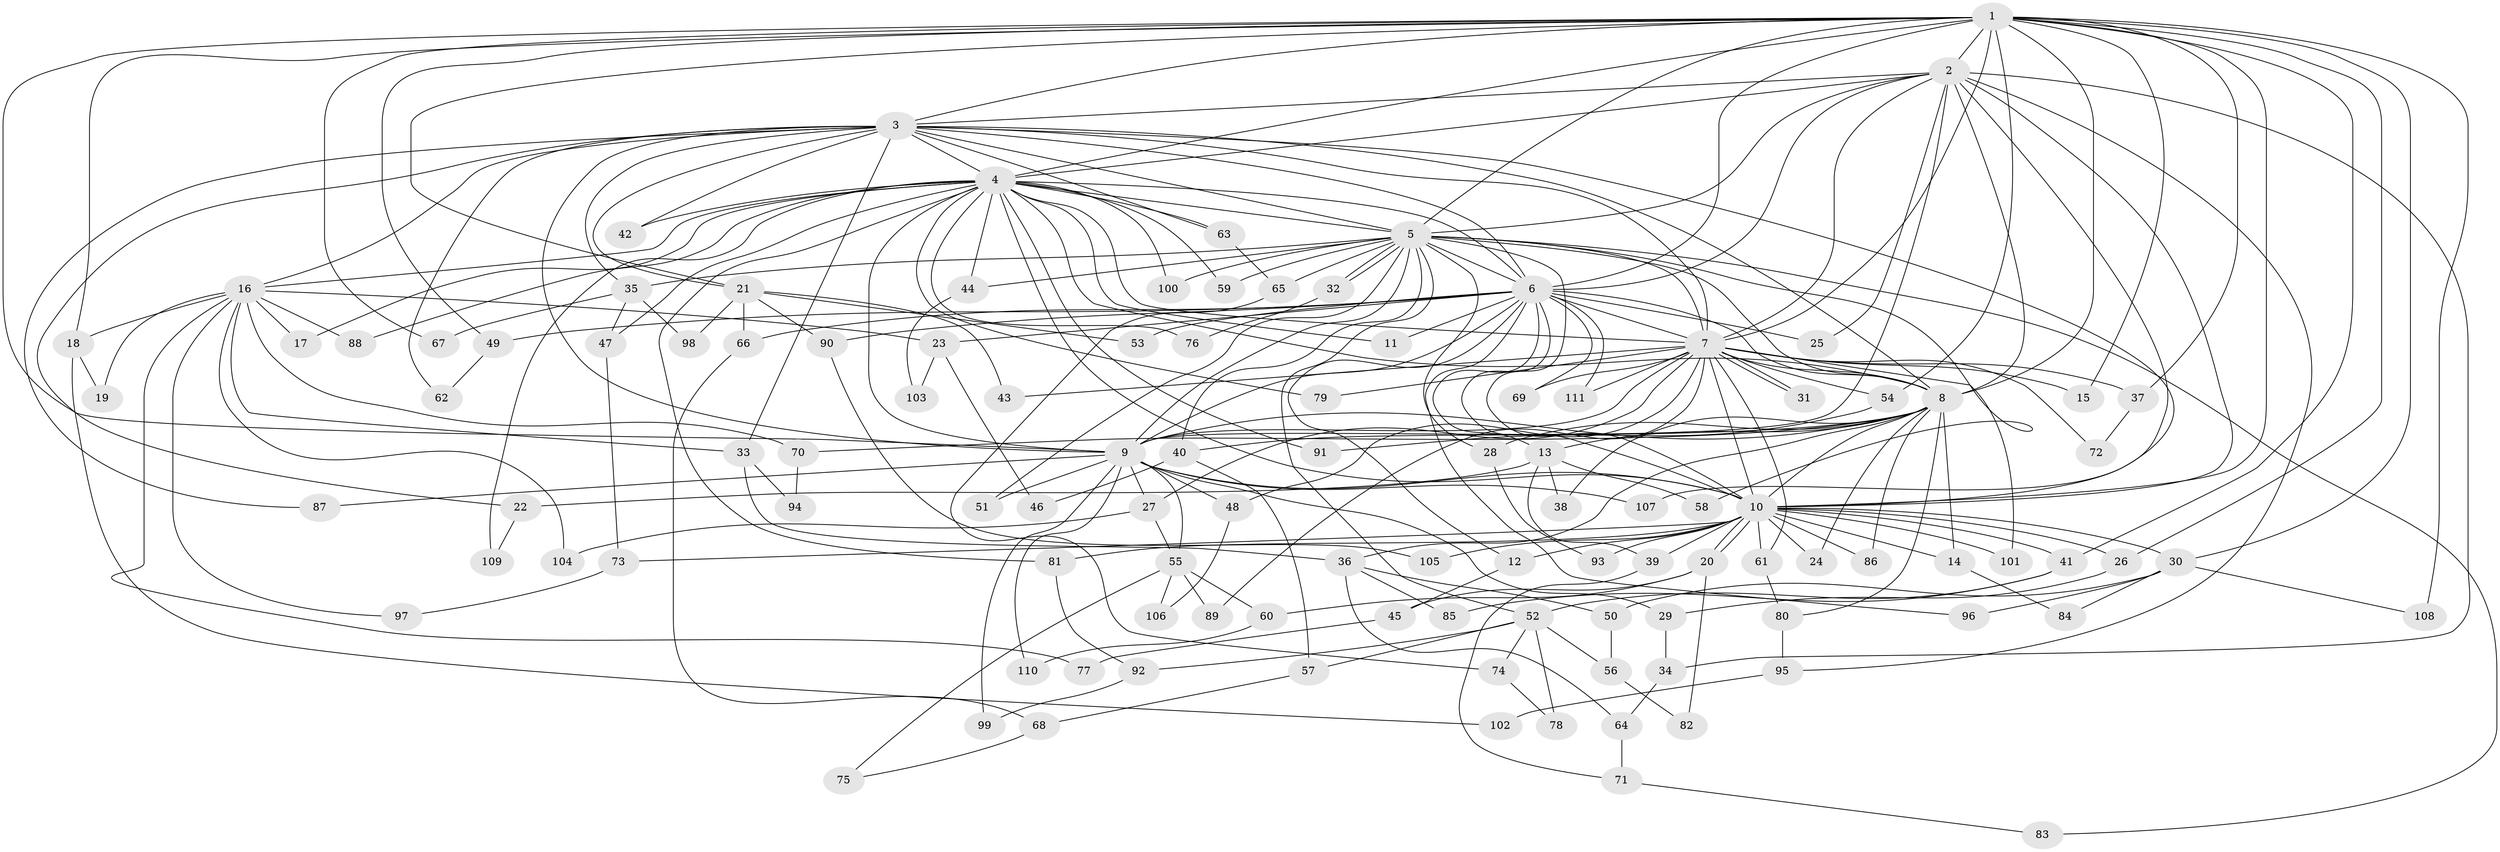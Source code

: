 // coarse degree distribution, {13: 0.06060606060606061, 8: 0.06060606060606061, 21: 0.030303030303030304, 12: 0.030303030303030304, 19: 0.030303030303030304, 1: 0.09090909090909091, 3: 0.24242424242424243, 2: 0.30303030303030304, 9: 0.030303030303030304, 5: 0.030303030303030304, 7: 0.030303030303030304, 4: 0.06060606060606061}
// Generated by graph-tools (version 1.1) at 2025/17/03/04/25 18:17:50]
// undirected, 111 vertices, 247 edges
graph export_dot {
graph [start="1"]
  node [color=gray90,style=filled];
  1;
  2;
  3;
  4;
  5;
  6;
  7;
  8;
  9;
  10;
  11;
  12;
  13;
  14;
  15;
  16;
  17;
  18;
  19;
  20;
  21;
  22;
  23;
  24;
  25;
  26;
  27;
  28;
  29;
  30;
  31;
  32;
  33;
  34;
  35;
  36;
  37;
  38;
  39;
  40;
  41;
  42;
  43;
  44;
  45;
  46;
  47;
  48;
  49;
  50;
  51;
  52;
  53;
  54;
  55;
  56;
  57;
  58;
  59;
  60;
  61;
  62;
  63;
  64;
  65;
  66;
  67;
  68;
  69;
  70;
  71;
  72;
  73;
  74;
  75;
  76;
  77;
  78;
  79;
  80;
  81;
  82;
  83;
  84;
  85;
  86;
  87;
  88;
  89;
  90;
  91;
  92;
  93;
  94;
  95;
  96;
  97;
  98;
  99;
  100;
  101;
  102;
  103;
  104;
  105;
  106;
  107;
  108;
  109;
  110;
  111;
  1 -- 2;
  1 -- 3;
  1 -- 4;
  1 -- 5;
  1 -- 6;
  1 -- 7;
  1 -- 8;
  1 -- 9;
  1 -- 10;
  1 -- 15;
  1 -- 18;
  1 -- 21;
  1 -- 26;
  1 -- 30;
  1 -- 37;
  1 -- 41;
  1 -- 49;
  1 -- 54;
  1 -- 67;
  1 -- 108;
  2 -- 3;
  2 -- 4;
  2 -- 5;
  2 -- 6;
  2 -- 7;
  2 -- 8;
  2 -- 9;
  2 -- 10;
  2 -- 25;
  2 -- 34;
  2 -- 95;
  2 -- 107;
  3 -- 4;
  3 -- 5;
  3 -- 6;
  3 -- 7;
  3 -- 8;
  3 -- 9;
  3 -- 10;
  3 -- 16;
  3 -- 21;
  3 -- 22;
  3 -- 33;
  3 -- 35;
  3 -- 42;
  3 -- 62;
  3 -- 63;
  3 -- 87;
  4 -- 5;
  4 -- 6;
  4 -- 7;
  4 -- 8;
  4 -- 9;
  4 -- 10;
  4 -- 11;
  4 -- 16;
  4 -- 17;
  4 -- 42;
  4 -- 44;
  4 -- 47;
  4 -- 59;
  4 -- 63;
  4 -- 76;
  4 -- 79;
  4 -- 81;
  4 -- 88;
  4 -- 91;
  4 -- 100;
  4 -- 109;
  5 -- 6;
  5 -- 7;
  5 -- 8;
  5 -- 9;
  5 -- 10;
  5 -- 28;
  5 -- 32;
  5 -- 32;
  5 -- 35;
  5 -- 40;
  5 -- 44;
  5 -- 51;
  5 -- 52;
  5 -- 58;
  5 -- 59;
  5 -- 65;
  5 -- 83;
  5 -- 100;
  6 -- 7;
  6 -- 8;
  6 -- 9;
  6 -- 10;
  6 -- 11;
  6 -- 12;
  6 -- 13;
  6 -- 23;
  6 -- 25;
  6 -- 49;
  6 -- 53;
  6 -- 66;
  6 -- 69;
  6 -- 90;
  6 -- 96;
  6 -- 111;
  7 -- 8;
  7 -- 9;
  7 -- 10;
  7 -- 15;
  7 -- 27;
  7 -- 31;
  7 -- 31;
  7 -- 37;
  7 -- 43;
  7 -- 48;
  7 -- 54;
  7 -- 61;
  7 -- 69;
  7 -- 72;
  7 -- 79;
  7 -- 89;
  7 -- 101;
  7 -- 111;
  8 -- 9;
  8 -- 10;
  8 -- 13;
  8 -- 14;
  8 -- 24;
  8 -- 28;
  8 -- 36;
  8 -- 38;
  8 -- 40;
  8 -- 70;
  8 -- 80;
  8 -- 86;
  9 -- 10;
  9 -- 27;
  9 -- 29;
  9 -- 48;
  9 -- 51;
  9 -- 55;
  9 -- 87;
  9 -- 99;
  9 -- 107;
  9 -- 110;
  10 -- 12;
  10 -- 14;
  10 -- 20;
  10 -- 20;
  10 -- 24;
  10 -- 26;
  10 -- 30;
  10 -- 39;
  10 -- 41;
  10 -- 61;
  10 -- 73;
  10 -- 81;
  10 -- 86;
  10 -- 93;
  10 -- 101;
  10 -- 105;
  12 -- 45;
  13 -- 22;
  13 -- 38;
  13 -- 39;
  13 -- 58;
  14 -- 84;
  16 -- 17;
  16 -- 18;
  16 -- 19;
  16 -- 23;
  16 -- 33;
  16 -- 70;
  16 -- 77;
  16 -- 88;
  16 -- 97;
  16 -- 104;
  18 -- 19;
  18 -- 102;
  20 -- 45;
  20 -- 60;
  20 -- 82;
  21 -- 43;
  21 -- 53;
  21 -- 66;
  21 -- 90;
  21 -- 98;
  22 -- 109;
  23 -- 46;
  23 -- 103;
  26 -- 29;
  27 -- 55;
  27 -- 104;
  28 -- 93;
  29 -- 34;
  30 -- 50;
  30 -- 84;
  30 -- 96;
  30 -- 108;
  32 -- 76;
  33 -- 36;
  33 -- 94;
  34 -- 64;
  35 -- 47;
  35 -- 67;
  35 -- 98;
  36 -- 50;
  36 -- 64;
  36 -- 85;
  37 -- 72;
  39 -- 71;
  40 -- 46;
  40 -- 57;
  41 -- 52;
  41 -- 85;
  44 -- 103;
  45 -- 77;
  47 -- 73;
  48 -- 106;
  49 -- 62;
  50 -- 56;
  52 -- 56;
  52 -- 57;
  52 -- 74;
  52 -- 78;
  52 -- 92;
  54 -- 91;
  55 -- 60;
  55 -- 75;
  55 -- 89;
  55 -- 106;
  56 -- 82;
  57 -- 68;
  60 -- 110;
  61 -- 80;
  63 -- 65;
  64 -- 71;
  65 -- 74;
  66 -- 68;
  68 -- 75;
  70 -- 94;
  71 -- 83;
  73 -- 97;
  74 -- 78;
  80 -- 95;
  81 -- 92;
  90 -- 105;
  92 -- 99;
  95 -- 102;
}
